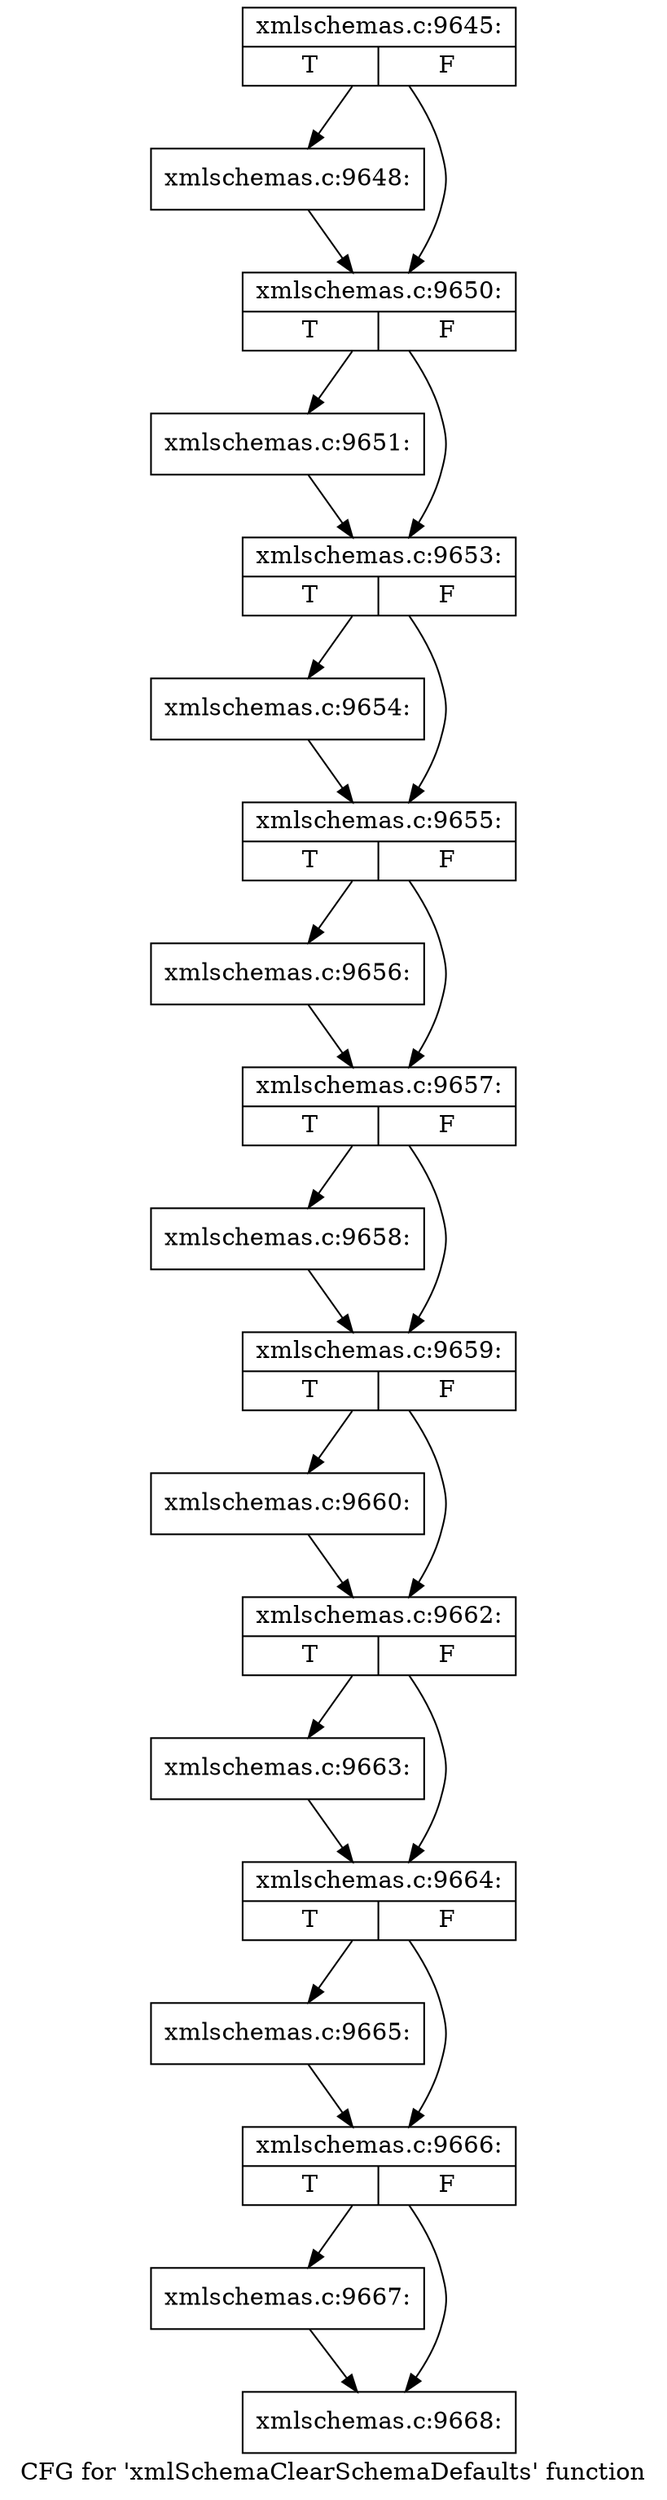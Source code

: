 digraph "CFG for 'xmlSchemaClearSchemaDefaults' function" {
	label="CFG for 'xmlSchemaClearSchemaDefaults' function";

	Node0x55d025ef9ff0 [shape=record,label="{xmlschemas.c:9645:|{<s0>T|<s1>F}}"];
	Node0x55d025ef9ff0 -> Node0x55d025efd020;
	Node0x55d025ef9ff0 -> Node0x55d025f00c10;
	Node0x55d025efd020 [shape=record,label="{xmlschemas.c:9648:}"];
	Node0x55d025efd020 -> Node0x55d025f00c10;
	Node0x55d025f00c10 [shape=record,label="{xmlschemas.c:9650:|{<s0>T|<s1>F}}"];
	Node0x55d025f00c10 -> Node0x55d025f02ed0;
	Node0x55d025f00c10 -> Node0x55d025f02f20;
	Node0x55d025f02ed0 [shape=record,label="{xmlschemas.c:9651:}"];
	Node0x55d025f02ed0 -> Node0x55d025f02f20;
	Node0x55d025f02f20 [shape=record,label="{xmlschemas.c:9653:|{<s0>T|<s1>F}}"];
	Node0x55d025f02f20 -> Node0x55d025f036d0;
	Node0x55d025f02f20 -> Node0x55d025f03720;
	Node0x55d025f036d0 [shape=record,label="{xmlschemas.c:9654:}"];
	Node0x55d025f036d0 -> Node0x55d025f03720;
	Node0x55d025f03720 [shape=record,label="{xmlschemas.c:9655:|{<s0>T|<s1>F}}"];
	Node0x55d025f03720 -> Node0x55d025f03f70;
	Node0x55d025f03720 -> Node0x55d025f03fc0;
	Node0x55d025f03f70 [shape=record,label="{xmlschemas.c:9656:}"];
	Node0x55d025f03f70 -> Node0x55d025f03fc0;
	Node0x55d025f03fc0 [shape=record,label="{xmlschemas.c:9657:|{<s0>T|<s1>F}}"];
	Node0x55d025f03fc0 -> Node0x55d025f04810;
	Node0x55d025f03fc0 -> Node0x55d025f04860;
	Node0x55d025f04810 [shape=record,label="{xmlschemas.c:9658:}"];
	Node0x55d025f04810 -> Node0x55d025f04860;
	Node0x55d025f04860 [shape=record,label="{xmlschemas.c:9659:|{<s0>T|<s1>F}}"];
	Node0x55d025f04860 -> Node0x55d025f050b0;
	Node0x55d025f04860 -> Node0x55d025f05100;
	Node0x55d025f050b0 [shape=record,label="{xmlschemas.c:9660:}"];
	Node0x55d025f050b0 -> Node0x55d025f05100;
	Node0x55d025f05100 [shape=record,label="{xmlschemas.c:9662:|{<s0>T|<s1>F}}"];
	Node0x55d025f05100 -> Node0x55d025f05950;
	Node0x55d025f05100 -> Node0x55d025f059a0;
	Node0x55d025f05950 [shape=record,label="{xmlschemas.c:9663:}"];
	Node0x55d025f05950 -> Node0x55d025f059a0;
	Node0x55d025f059a0 [shape=record,label="{xmlschemas.c:9664:|{<s0>T|<s1>F}}"];
	Node0x55d025f059a0 -> Node0x55d025f061f0;
	Node0x55d025f059a0 -> Node0x55d025f06240;
	Node0x55d025f061f0 [shape=record,label="{xmlschemas.c:9665:}"];
	Node0x55d025f061f0 -> Node0x55d025f06240;
	Node0x55d025f06240 [shape=record,label="{xmlschemas.c:9666:|{<s0>T|<s1>F}}"];
	Node0x55d025f06240 -> Node0x55d025f06a90;
	Node0x55d025f06240 -> Node0x55d025f06ae0;
	Node0x55d025f06a90 [shape=record,label="{xmlschemas.c:9667:}"];
	Node0x55d025f06a90 -> Node0x55d025f06ae0;
	Node0x55d025f06ae0 [shape=record,label="{xmlschemas.c:9668:}"];
}

